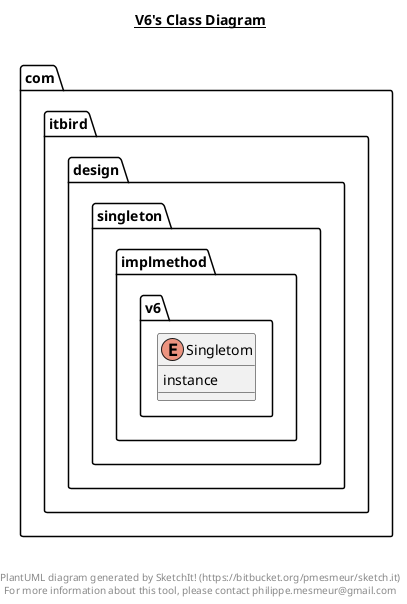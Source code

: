@startuml

title __V6's Class Diagram__\n

  namespace com.itbird.design {
    namespace singleton.implmethod.v6 {
      enum Singletom {
        instance
      }
    }
  }
  



right footer


PlantUML diagram generated by SketchIt! (https://bitbucket.org/pmesmeur/sketch.it)
For more information about this tool, please contact philippe.mesmeur@gmail.com
endfooter

@enduml
